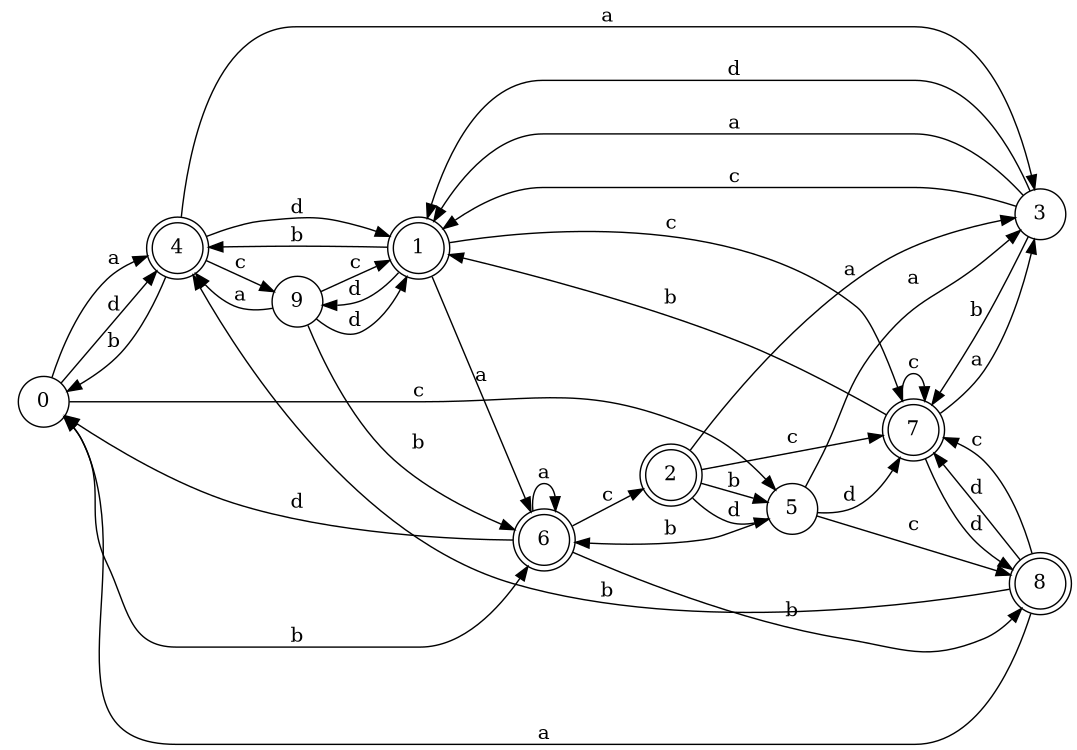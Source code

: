 digraph n8_3 {
__start0 [label="" shape="none"];

rankdir=LR;
size="8,5";

s0 [style="filled", color="black", fillcolor="white" shape="circle", label="0"];
s1 [style="rounded,filled", color="black", fillcolor="white" shape="doublecircle", label="1"];
s2 [style="rounded,filled", color="black", fillcolor="white" shape="doublecircle", label="2"];
s3 [style="filled", color="black", fillcolor="white" shape="circle", label="3"];
s4 [style="rounded,filled", color="black", fillcolor="white" shape="doublecircle", label="4"];
s5 [style="filled", color="black", fillcolor="white" shape="circle", label="5"];
s6 [style="rounded,filled", color="black", fillcolor="white" shape="doublecircle", label="6"];
s7 [style="rounded,filled", color="black", fillcolor="white" shape="doublecircle", label="7"];
s8 [style="rounded,filled", color="black", fillcolor="white" shape="doublecircle", label="8"];
s9 [style="filled", color="black", fillcolor="white" shape="circle", label="9"];
s0 -> s4 [label="a"];
s0 -> s6 [label="b"];
s0 -> s5 [label="c"];
s0 -> s4 [label="d"];
s1 -> s6 [label="a"];
s1 -> s4 [label="b"];
s1 -> s7 [label="c"];
s1 -> s9 [label="d"];
s2 -> s3 [label="a"];
s2 -> s5 [label="b"];
s2 -> s7 [label="c"];
s2 -> s5 [label="d"];
s3 -> s1 [label="a"];
s3 -> s7 [label="b"];
s3 -> s1 [label="c"];
s3 -> s1 [label="d"];
s4 -> s3 [label="a"];
s4 -> s0 [label="b"];
s4 -> s9 [label="c"];
s4 -> s1 [label="d"];
s5 -> s3 [label="a"];
s5 -> s6 [label="b"];
s5 -> s8 [label="c"];
s5 -> s7 [label="d"];
s6 -> s6 [label="a"];
s6 -> s8 [label="b"];
s6 -> s2 [label="c"];
s6 -> s0 [label="d"];
s7 -> s3 [label="a"];
s7 -> s1 [label="b"];
s7 -> s7 [label="c"];
s7 -> s8 [label="d"];
s8 -> s0 [label="a"];
s8 -> s4 [label="b"];
s8 -> s7 [label="c"];
s8 -> s7 [label="d"];
s9 -> s4 [label="a"];
s9 -> s6 [label="b"];
s9 -> s1 [label="c"];
s9 -> s1 [label="d"];

}